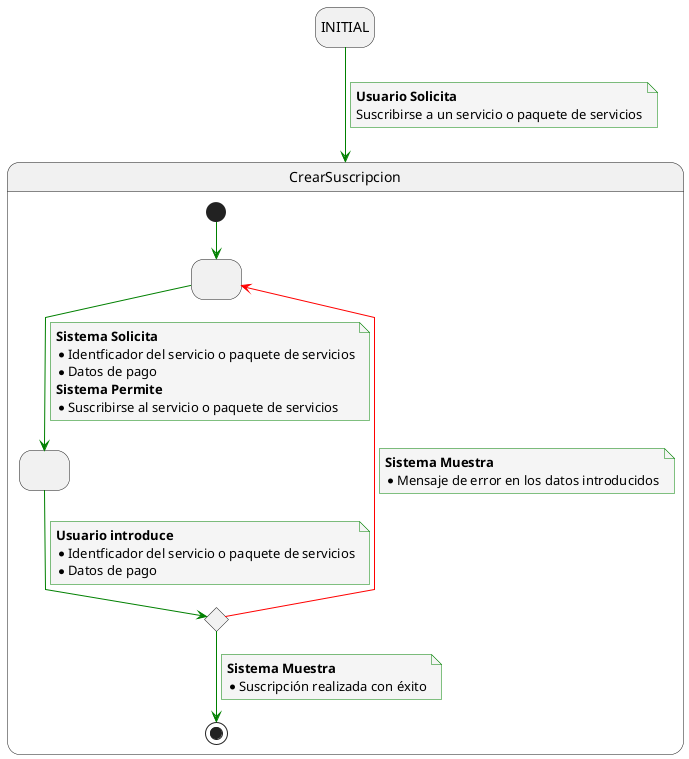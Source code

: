 @startuml
skinparam {
    NoteBackgroundColor #whiteSmoke
    ArrowColor #green
    NoteBorderColor #green
    linetype polyline
}

hide empty description

state startState as "INITIAL"

startState --> CrearSuscripcion
note on link
    <b>Usuario Solicita</b>
    Suscribirse a un servicio o paquete de servicios
end note

state CrearSuscripcion {
state 2 as " "
state 3 as " "
state 4 <<choice>>

[*] -down-> 2

2 -down-> 3
note on link
<b>Sistema Solicita</b>
* Identficador del servicio o paquete de servicios
* Datos de pago
<b>Sistema Permite</b>
* Suscribirse al servicio o paquete de servicios
end note

3 -down-> 4
note on link
<b>Usuario introduce</b>
* Identficador del servicio o paquete de servicios
* Datos de pago
end note

4 -down-> [*]
note on link
<b>Sistema Muestra</b>
* Suscripción realizada con éxito
end note

4 -[#red]-> 2
note on link
<b>Sistema Muestra</b>
* Mensaje de error en los datos introducidos
end note

}

@enduml